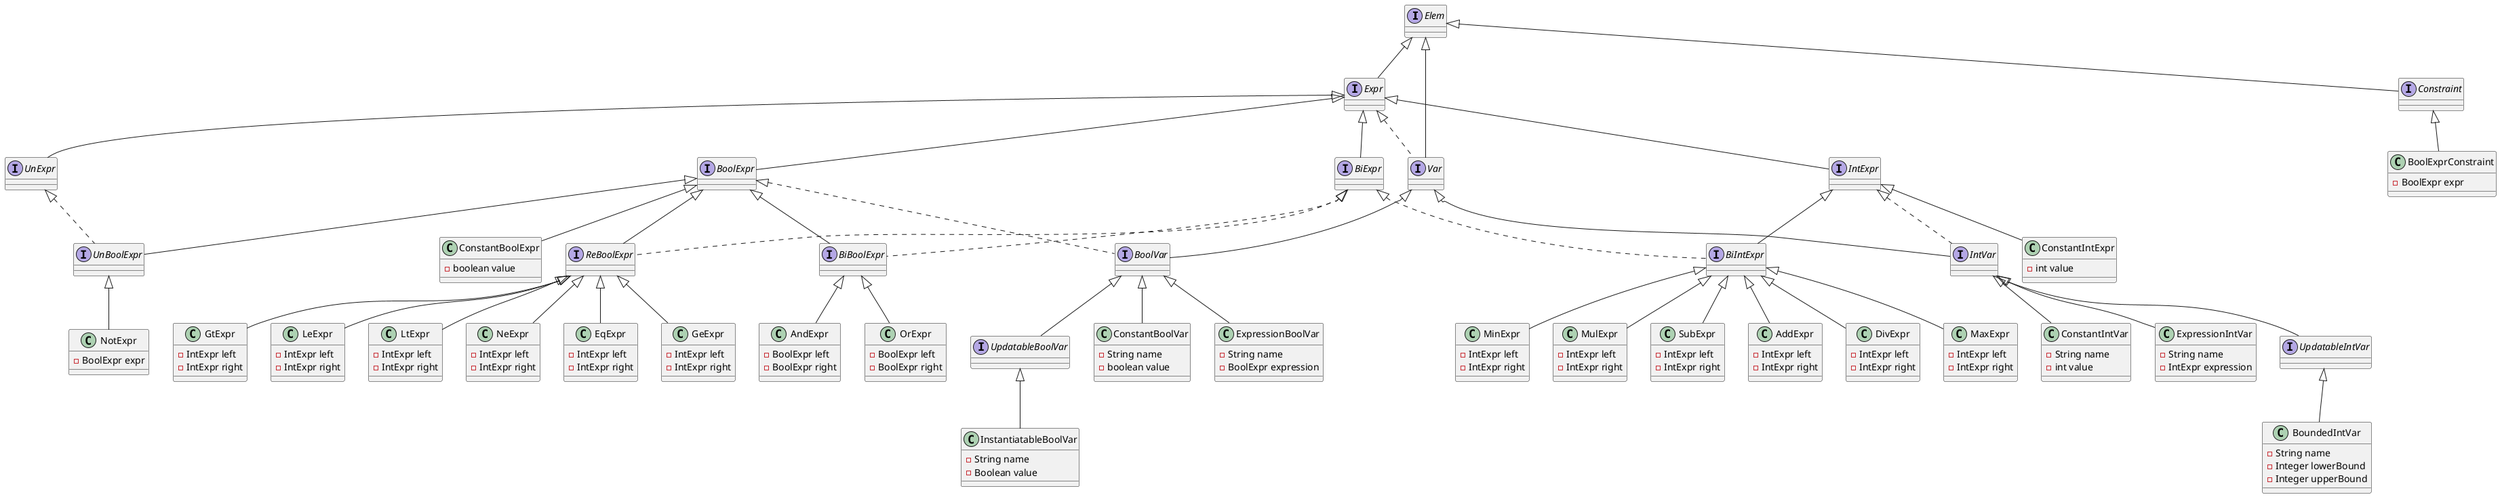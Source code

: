 @startuml

interface Elem

interface Expr
Elem <|-- Expr

interface Var
Elem <|-- Var
Expr <|.. Var

interface UnExpr
Expr <|-- UnExpr

interface BiExpr
Expr <|-- BiExpr

together {
  interface BoolExpr
  class ConstantBoolExpr {
  - boolean value
  }
  Expr <|-- BoolExpr
  BoolExpr <|-- ConstantBoolExpr

  interface BiBoolExpr
  class AndExpr {
  - BoolExpr left
  - BoolExpr right
  }
  class OrExpr {
  - BoolExpr left
  - BoolExpr right
  }
  BoolExpr <|-- BiBoolExpr
  BiExpr <|.. BiBoolExpr
  BiBoolExpr <|-- AndExpr
  BiBoolExpr <|-- OrExpr

  interface ReBoolExpr
  class EqExpr {
  - IntExpr left
  - IntExpr right
  }
  class GeExpr {
  - IntExpr left
  - IntExpr right
  }
  class GtExpr {
  - IntExpr left
  - IntExpr right
  }
  class LeExpr {
  - IntExpr left
  - IntExpr right
  }
  class LtExpr {
  - IntExpr left
  - IntExpr right
  }
  class NeExpr {
  - IntExpr left
  - IntExpr right
  }
  BoolExpr <|-- ReBoolExpr
  BiExpr <|.. ReBoolExpr
  ReBoolExpr <|-- EqExpr
  ReBoolExpr <|-- GeExpr
  ReBoolExpr <|-- GtExpr
  ReBoolExpr <|-- LeExpr
  ReBoolExpr <|-- LtExpr
  ReBoolExpr <|-- NeExpr

  interface UnBoolExpr
  class NotExpr {
  - BoolExpr expr
  }
  BoolExpr <|-- UnBoolExpr
  UnExpr <|.. UnBoolExpr
  UnBoolExpr <|-- NotExpr

  interface BoolVar
  class ConstantBoolVar {
  - String name
  - boolean value
  }
  class ExpressionBoolVar {
  - String name
  - BoolExpr expression
  }
  interface UpdatableBoolVar
  class InstantiatableBoolVar {
  - String name
  - Boolean value
  }
  Var <|-- BoolVar
  BoolExpr <|.. BoolVar
  BoolVar <|-- ConstantBoolVar
  BoolVar <|-- ExpressionBoolVar
  BoolVar <|-- UpdatableBoolVar
  UpdatableBoolVar <|-- InstantiatableBoolVar
}

together {
  interface IntExpr
  class ConstantIntExpr {
  - int value
  }
  Expr <|-- IntExpr
  IntExpr <|-- ConstantIntExpr

  interface BiIntExpr
  class AddExpr {
  - IntExpr left
  - IntExpr right
  }
  class DivExpr {
  - IntExpr left
  - IntExpr right
  }
  class MaxExpr {
  - IntExpr left
  - IntExpr right
  }
  class MinExpr {
  - IntExpr left
  - IntExpr right
  }
  class MulExpr {
  - IntExpr left
  - IntExpr right
  }
  class SubExpr {
  - IntExpr left
  - IntExpr right
  }
  IntExpr <|-- BiIntExpr
  BiExpr <|.. BiIntExpr
  BiIntExpr <|-- AddExpr
  BiIntExpr <|-- DivExpr
  BiIntExpr <|-- MaxExpr
  BiIntExpr <|-- MinExpr
  BiIntExpr <|-- MulExpr
  BiIntExpr <|-- SubExpr

  interface IntVar
  class ConstantIntVar {
  - String name
  - int value
  }
  class ExpressionIntVar {
  - String name
  - IntExpr expression
  }
  interface UpdatableIntVar
  class BoundedIntVar {
  - String name
  - Integer lowerBound
  - Integer upperBound
  }
  Var <|-- IntVar
  IntExpr <|.. IntVar
  IntVar <|-- ConstantIntVar
  IntVar <|-- ExpressionIntVar
  IntVar <|-- UpdatableIntVar
  UpdatableIntVar <|-- BoundedIntVar
}

together {
  interface Constraint
  class BoolExprConstraint {
  - BoolExpr expr
  }
  Elem <|-- Constraint
  Constraint <|-- BoolExprConstraint
}
@enduml